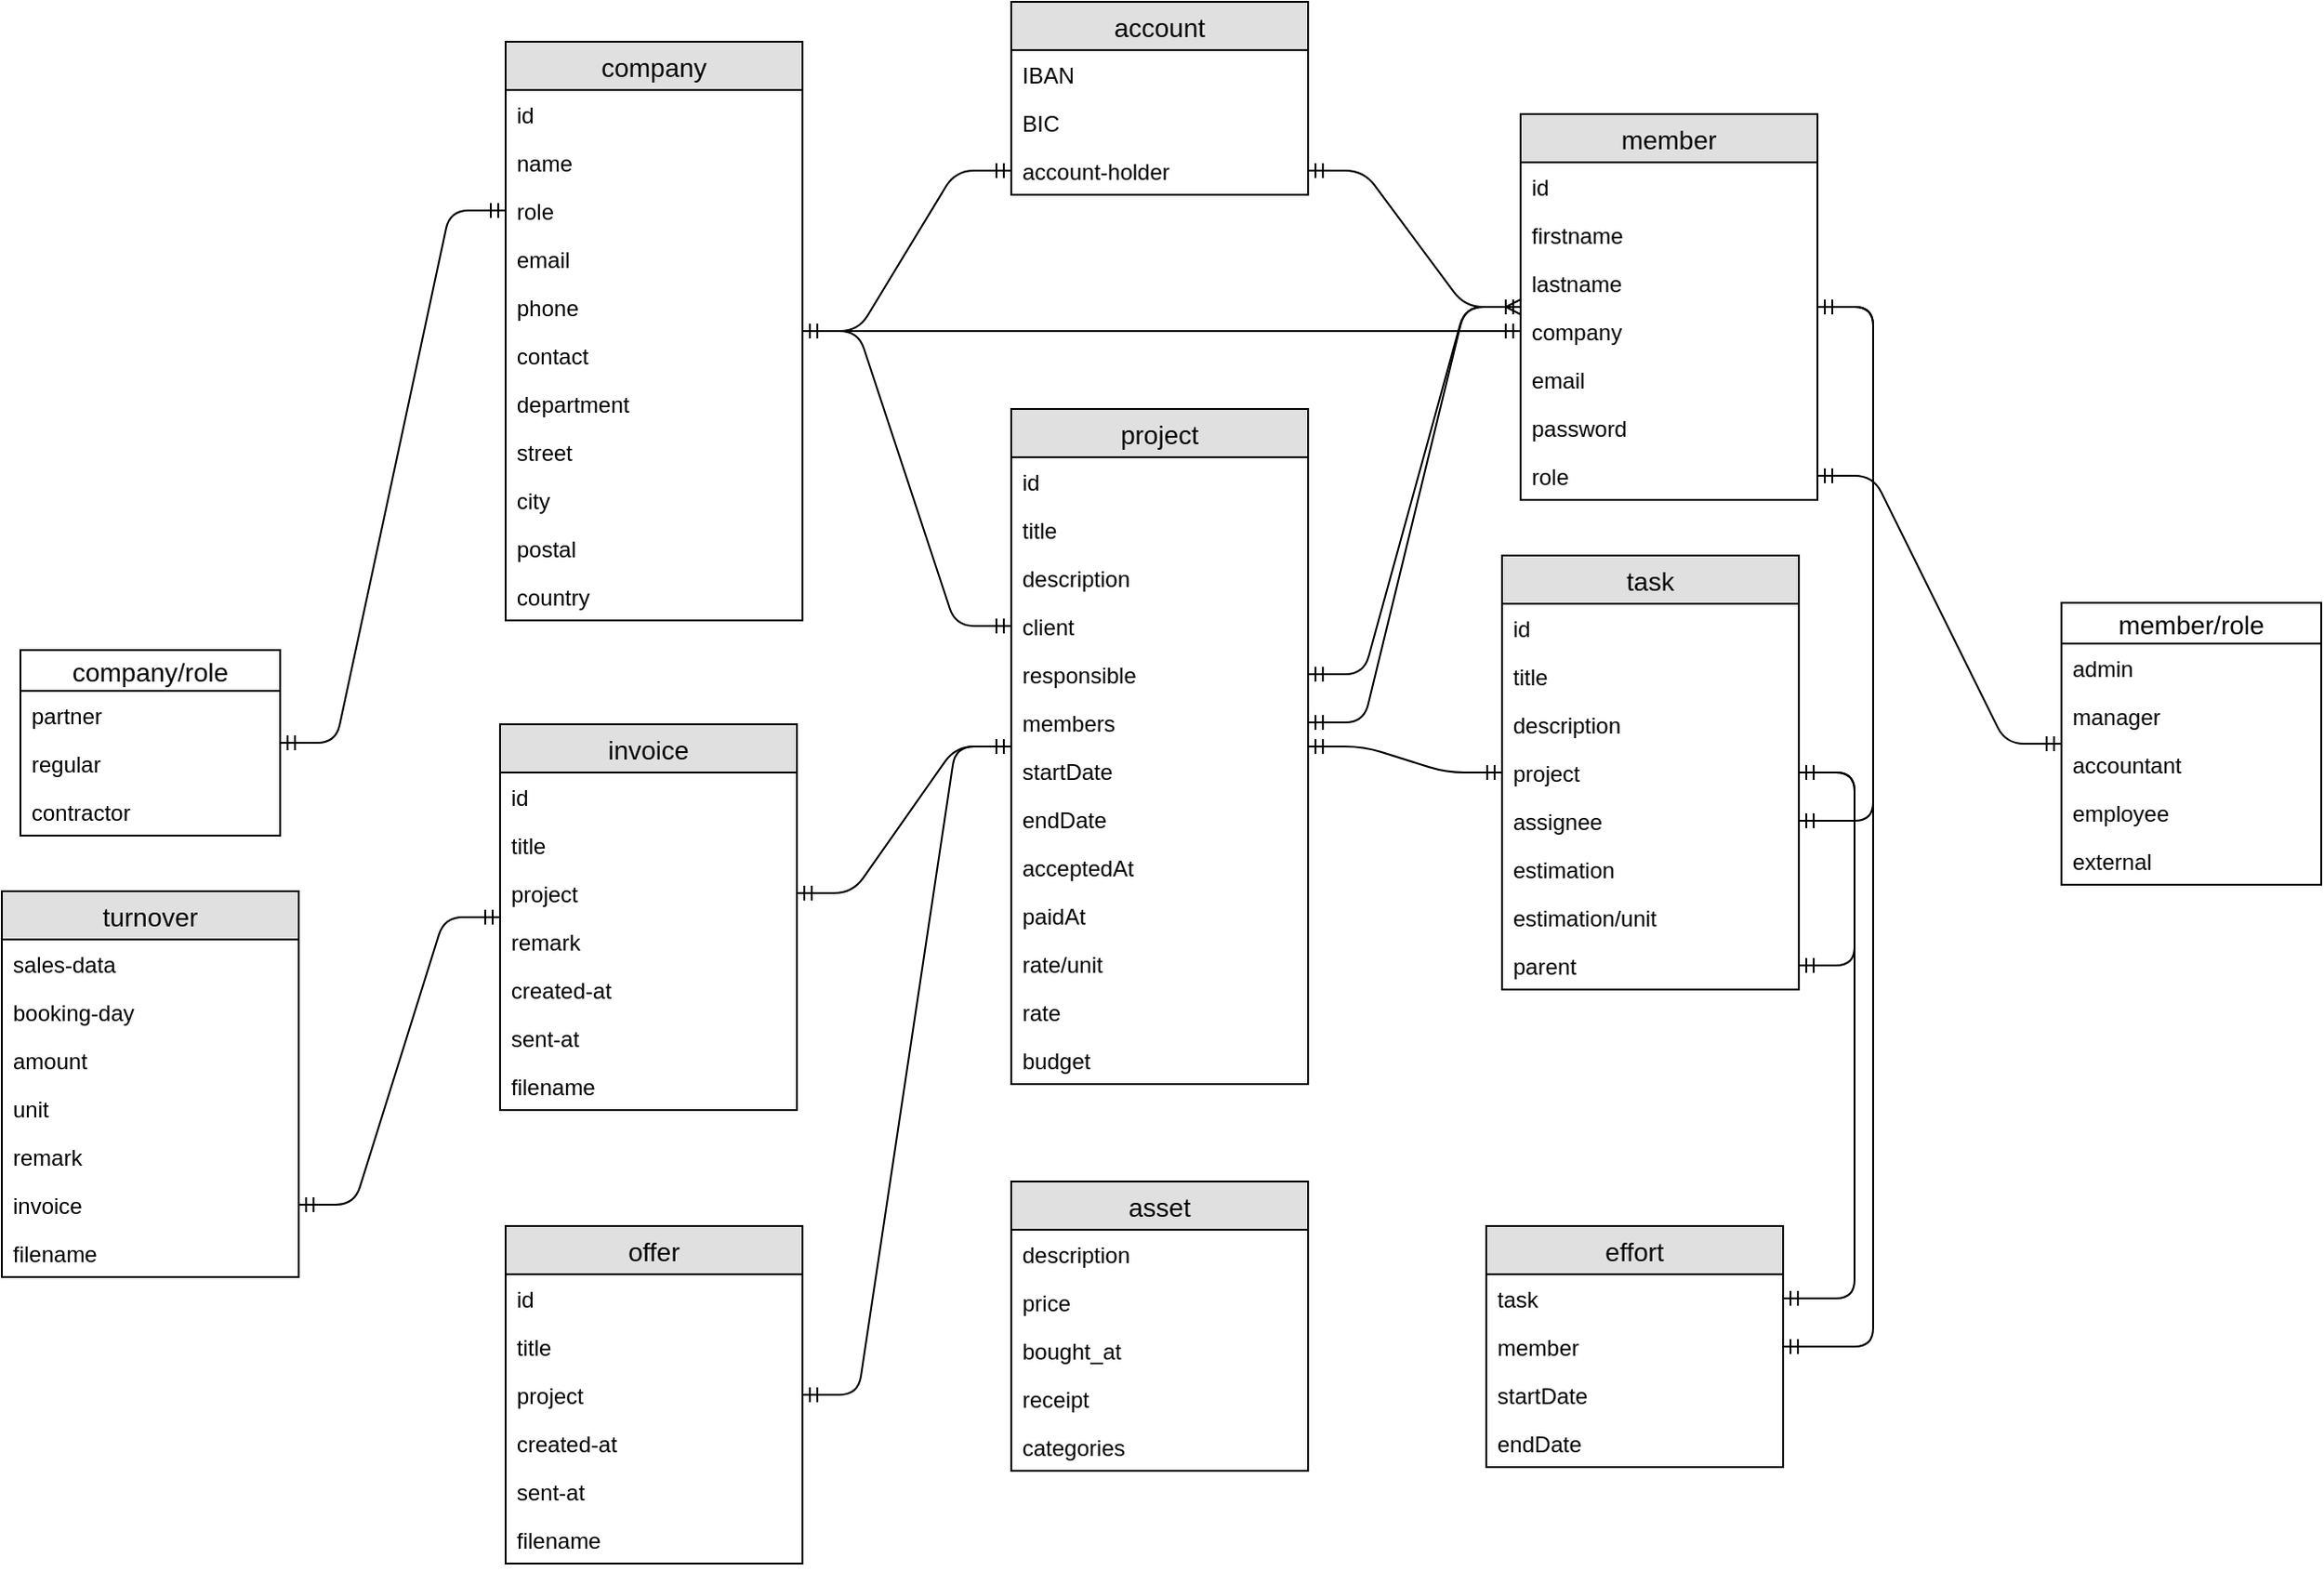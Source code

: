 <mxfile version="12.6.5" type="device"><diagram id="qAF_xDKTyDfFlU9RqMce" name="Page-1"><mxGraphModel dx="1987" dy="1022" grid="1" gridSize="10" guides="1" tooltips="1" connect="1" arrows="1" fold="1" page="1" pageScale="1" pageWidth="850" pageHeight="1100" math="0" shadow="0"><root><mxCell id="0"/><mxCell id="1" parent="0"/><mxCell id="1NAAUIKCqXE3l0f01acw-54" value="company" style="swimlane;fontStyle=0;childLayout=stackLayout;horizontal=1;startSize=26;fillColor=#e0e0e0;horizontalStack=0;resizeParent=1;resizeParentMax=0;resizeLast=0;collapsible=1;marginBottom=0;swimlaneFillColor=#ffffff;align=center;fontSize=14;" parent="1" vertex="1"><mxGeometry x="481.5" y="171.5" width="160" height="312" as="geometry"/></mxCell><mxCell id="1NAAUIKCqXE3l0f01acw-69" value="id" style="text;strokeColor=none;fillColor=none;spacingLeft=4;spacingRight=4;overflow=hidden;rotatable=0;points=[[0,0.5],[1,0.5]];portConstraint=eastwest;fontSize=12;" parent="1NAAUIKCqXE3l0f01acw-54" vertex="1"><mxGeometry y="26" width="160" height="26" as="geometry"/></mxCell><mxCell id="1NAAUIKCqXE3l0f01acw-55" value="name" style="text;strokeColor=none;fillColor=none;spacingLeft=4;spacingRight=4;overflow=hidden;rotatable=0;points=[[0,0.5],[1,0.5]];portConstraint=eastwest;fontSize=12;" parent="1NAAUIKCqXE3l0f01acw-54" vertex="1"><mxGeometry y="52" width="160" height="26" as="geometry"/></mxCell><mxCell id="1NAAUIKCqXE3l0f01acw-84" value="role" style="text;strokeColor=none;fillColor=none;spacingLeft=4;spacingRight=4;overflow=hidden;rotatable=0;points=[[0,0.5],[1,0.5]];portConstraint=eastwest;fontSize=12;" parent="1NAAUIKCqXE3l0f01acw-54" vertex="1"><mxGeometry y="78" width="160" height="26" as="geometry"/></mxCell><mxCell id="1NAAUIKCqXE3l0f01acw-62" value="email" style="text;strokeColor=none;fillColor=none;spacingLeft=4;spacingRight=4;overflow=hidden;rotatable=0;points=[[0,0.5],[1,0.5]];portConstraint=eastwest;fontSize=12;" parent="1NAAUIKCqXE3l0f01acw-54" vertex="1"><mxGeometry y="104" width="160" height="26" as="geometry"/></mxCell><mxCell id="1NAAUIKCqXE3l0f01acw-63" value="phone" style="text;strokeColor=none;fillColor=none;spacingLeft=4;spacingRight=4;overflow=hidden;rotatable=0;points=[[0,0.5],[1,0.5]];portConstraint=eastwest;fontSize=12;" parent="1NAAUIKCqXE3l0f01acw-54" vertex="1"><mxGeometry y="130" width="160" height="26" as="geometry"/></mxCell><mxCell id="1NAAUIKCqXE3l0f01acw-56" value="contact" style="text;strokeColor=none;fillColor=none;spacingLeft=4;spacingRight=4;overflow=hidden;rotatable=0;points=[[0,0.5],[1,0.5]];portConstraint=eastwest;fontSize=12;" parent="1NAAUIKCqXE3l0f01acw-54" vertex="1"><mxGeometry y="156" width="160" height="26" as="geometry"/></mxCell><mxCell id="1NAAUIKCqXE3l0f01acw-57" value="department" style="text;strokeColor=none;fillColor=none;spacingLeft=4;spacingRight=4;overflow=hidden;rotatable=0;points=[[0,0.5],[1,0.5]];portConstraint=eastwest;fontSize=12;" parent="1NAAUIKCqXE3l0f01acw-54" vertex="1"><mxGeometry y="182" width="160" height="26" as="geometry"/></mxCell><mxCell id="1NAAUIKCqXE3l0f01acw-58" value="street" style="text;strokeColor=none;fillColor=none;spacingLeft=4;spacingRight=4;overflow=hidden;rotatable=0;points=[[0,0.5],[1,0.5]];portConstraint=eastwest;fontSize=12;" parent="1NAAUIKCqXE3l0f01acw-54" vertex="1"><mxGeometry y="208" width="160" height="26" as="geometry"/></mxCell><mxCell id="1NAAUIKCqXE3l0f01acw-59" value="city" style="text;strokeColor=none;fillColor=none;spacingLeft=4;spacingRight=4;overflow=hidden;rotatable=0;points=[[0,0.5],[1,0.5]];portConstraint=eastwest;fontSize=12;" parent="1NAAUIKCqXE3l0f01acw-54" vertex="1"><mxGeometry y="234" width="160" height="26" as="geometry"/></mxCell><mxCell id="1NAAUIKCqXE3l0f01acw-60" value="postal" style="text;strokeColor=none;fillColor=none;spacingLeft=4;spacingRight=4;overflow=hidden;rotatable=0;points=[[0,0.5],[1,0.5]];portConstraint=eastwest;fontSize=12;" parent="1NAAUIKCqXE3l0f01acw-54" vertex="1"><mxGeometry y="260" width="160" height="26" as="geometry"/></mxCell><mxCell id="1NAAUIKCqXE3l0f01acw-61" value="country" style="text;strokeColor=none;fillColor=none;spacingLeft=4;spacingRight=4;overflow=hidden;rotatable=0;points=[[0,0.5],[1,0.5]];portConstraint=eastwest;fontSize=12;" parent="1NAAUIKCqXE3l0f01acw-54" vertex="1"><mxGeometry y="286" width="160" height="26" as="geometry"/></mxCell><mxCell id="1NAAUIKCqXE3l0f01acw-64" value="member" style="swimlane;fontStyle=0;childLayout=stackLayout;horizontal=1;startSize=26;fillColor=#e0e0e0;horizontalStack=0;resizeParent=1;resizeParentMax=0;resizeLast=0;collapsible=1;marginBottom=0;swimlaneFillColor=#ffffff;align=center;fontSize=14;" parent="1" vertex="1"><mxGeometry x="1028.5" y="210.5" width="160" height="208" as="geometry"><mxRectangle x="1028.5" y="210.5" width="80" height="26" as="alternateBounds"/></mxGeometry></mxCell><mxCell id="1NAAUIKCqXE3l0f01acw-68" value="id" style="text;strokeColor=none;fillColor=none;spacingLeft=4;spacingRight=4;overflow=hidden;rotatable=0;points=[[0,0.5],[1,0.5]];portConstraint=eastwest;fontSize=12;" parent="1NAAUIKCqXE3l0f01acw-64" vertex="1"><mxGeometry y="26" width="160" height="26" as="geometry"/></mxCell><mxCell id="1NAAUIKCqXE3l0f01acw-65" value="firstname" style="text;strokeColor=none;fillColor=none;spacingLeft=4;spacingRight=4;overflow=hidden;rotatable=0;points=[[0,0.5],[1,0.5]];portConstraint=eastwest;fontSize=12;" parent="1NAAUIKCqXE3l0f01acw-64" vertex="1"><mxGeometry y="52" width="160" height="26" as="geometry"/></mxCell><mxCell id="1NAAUIKCqXE3l0f01acw-66" value="lastname" style="text;strokeColor=none;fillColor=none;spacingLeft=4;spacingRight=4;overflow=hidden;rotatable=0;points=[[0,0.5],[1,0.5]];portConstraint=eastwest;fontSize=12;" parent="1NAAUIKCqXE3l0f01acw-64" vertex="1"><mxGeometry y="78" width="160" height="26" as="geometry"/></mxCell><mxCell id="1NAAUIKCqXE3l0f01acw-175" value="company" style="text;strokeColor=none;fillColor=none;spacingLeft=4;spacingRight=4;overflow=hidden;rotatable=0;points=[[0,0.5],[1,0.5]];portConstraint=eastwest;fontSize=12;" parent="1NAAUIKCqXE3l0f01acw-64" vertex="1"><mxGeometry y="104" width="160" height="26" as="geometry"/></mxCell><mxCell id="1NAAUIKCqXE3l0f01acw-67" value="email" style="text;strokeColor=none;fillColor=none;spacingLeft=4;spacingRight=4;overflow=hidden;rotatable=0;points=[[0,0.5],[1,0.5]];portConstraint=eastwest;fontSize=12;" parent="1NAAUIKCqXE3l0f01acw-64" vertex="1"><mxGeometry y="130" width="160" height="26" as="geometry"/></mxCell><mxCell id="1NAAUIKCqXE3l0f01acw-71" value="password" style="text;strokeColor=none;fillColor=none;spacingLeft=4;spacingRight=4;overflow=hidden;rotatable=0;points=[[0,0.5],[1,0.5]];portConstraint=eastwest;fontSize=12;" parent="1NAAUIKCqXE3l0f01acw-64" vertex="1"><mxGeometry y="156" width="160" height="26" as="geometry"/></mxCell><mxCell id="1NAAUIKCqXE3l0f01acw-70" value="role" style="text;strokeColor=none;fillColor=none;spacingLeft=4;spacingRight=4;overflow=hidden;rotatable=0;points=[[0,0.5],[1,0.5]];portConstraint=eastwest;fontSize=12;" parent="1NAAUIKCqXE3l0f01acw-64" vertex="1"><mxGeometry y="182" width="160" height="26" as="geometry"/></mxCell><mxCell id="1NAAUIKCqXE3l0f01acw-91" value="account" style="swimlane;fontStyle=0;childLayout=stackLayout;horizontal=1;startSize=26;fillColor=#e0e0e0;horizontalStack=0;resizeParent=1;resizeParentMax=0;resizeLast=0;collapsible=1;marginBottom=0;swimlaneFillColor=#ffffff;align=center;fontSize=14;" parent="1" vertex="1"><mxGeometry x="754" y="150" width="160" height="104" as="geometry"/></mxCell><mxCell id="1NAAUIKCqXE3l0f01acw-92" value="IBAN" style="text;strokeColor=none;fillColor=none;spacingLeft=4;spacingRight=4;overflow=hidden;rotatable=0;points=[[0,0.5],[1,0.5]];portConstraint=eastwest;fontSize=12;" parent="1NAAUIKCqXE3l0f01acw-91" vertex="1"><mxGeometry y="26" width="160" height="26" as="geometry"/></mxCell><mxCell id="1NAAUIKCqXE3l0f01acw-93" value="BIC" style="text;strokeColor=none;fillColor=none;spacingLeft=4;spacingRight=4;overflow=hidden;rotatable=0;points=[[0,0.5],[1,0.5]];portConstraint=eastwest;fontSize=12;" parent="1NAAUIKCqXE3l0f01acw-91" vertex="1"><mxGeometry y="52" width="160" height="26" as="geometry"/></mxCell><mxCell id="1NAAUIKCqXE3l0f01acw-94" value="account-holder" style="text;strokeColor=none;fillColor=none;spacingLeft=4;spacingRight=4;overflow=hidden;rotatable=0;points=[[0,0.5],[1,0.5]];portConstraint=eastwest;fontSize=12;" parent="1NAAUIKCqXE3l0f01acw-91" vertex="1"><mxGeometry y="78" width="160" height="26" as="geometry"/></mxCell><mxCell id="1NAAUIKCqXE3l0f01acw-100" value="" style="edgeStyle=entityRelationEdgeStyle;fontSize=12;html=1;endArrow=ERmandOne;startArrow=ERmandOne;exitX=1;exitY=0.5;exitDx=0;exitDy=0;" parent="1" source="1NAAUIKCqXE3l0f01acw-70" target="1NAAUIKCqXE3l0f01acw-139" edge="1"><mxGeometry width="100" height="100" relative="1" as="geometry"><mxPoint x="1111.5" y="630.5" as="sourcePoint"/><mxPoint x="1328.5" y="365.5" as="targetPoint"/></mxGeometry></mxCell><mxCell id="1NAAUIKCqXE3l0f01acw-101" value="" style="edgeStyle=entityRelationEdgeStyle;fontSize=12;html=1;endArrow=ERmandOne;startArrow=ERmandOne;" parent="1" source="1NAAUIKCqXE3l0f01acw-145" target="1NAAUIKCqXE3l0f01acw-84" edge="1"><mxGeometry width="100" height="100" relative="1" as="geometry"><mxPoint x="321.5" y="370.5" as="sourcePoint"/><mxPoint x="451.5" y="380.5" as="targetPoint"/></mxGeometry></mxCell><mxCell id="1NAAUIKCqXE3l0f01acw-102" value="" style="edgeStyle=entityRelationEdgeStyle;fontSize=12;html=1;endArrow=ERmandOne;startArrow=ERmandOne;" parent="1" source="1NAAUIKCqXE3l0f01acw-94" target="1NAAUIKCqXE3l0f01acw-64" edge="1"><mxGeometry width="100" height="100" relative="1" as="geometry"><mxPoint x="1001.5" y="210.5" as="sourcePoint"/><mxPoint x="1071.5" y="140.5" as="targetPoint"/></mxGeometry></mxCell><mxCell id="1NAAUIKCqXE3l0f01acw-104" value="" style="edgeStyle=entityRelationEdgeStyle;fontSize=12;html=1;endArrow=ERmandOne;startArrow=ERmandOne;" parent="1" source="1NAAUIKCqXE3l0f01acw-54" target="1NAAUIKCqXE3l0f01acw-94" edge="1"><mxGeometry width="100" height="100" relative="1" as="geometry"><mxPoint x="571.5" y="170.5" as="sourcePoint"/><mxPoint x="671.5" y="70.5" as="targetPoint"/></mxGeometry></mxCell><mxCell id="1NAAUIKCqXE3l0f01acw-108" value="project" style="swimlane;fontStyle=0;childLayout=stackLayout;horizontal=1;startSize=26;fillColor=#e0e0e0;horizontalStack=0;resizeParent=1;resizeParentMax=0;resizeLast=0;collapsible=1;marginBottom=0;swimlaneFillColor=#ffffff;align=center;fontSize=14;" parent="1" vertex="1"><mxGeometry x="754" y="369.5" width="160" height="364" as="geometry"/></mxCell><mxCell id="1NAAUIKCqXE3l0f01acw-123" value="id" style="text;strokeColor=none;fillColor=none;spacingLeft=4;spacingRight=4;overflow=hidden;rotatable=0;points=[[0,0.5],[1,0.5]];portConstraint=eastwest;fontSize=12;" parent="1NAAUIKCqXE3l0f01acw-108" vertex="1"><mxGeometry y="26" width="160" height="26" as="geometry"/></mxCell><mxCell id="1NAAUIKCqXE3l0f01acw-109" value="title" style="text;strokeColor=none;fillColor=none;spacingLeft=4;spacingRight=4;overflow=hidden;rotatable=0;points=[[0,0.5],[1,0.5]];portConstraint=eastwest;fontSize=12;" parent="1NAAUIKCqXE3l0f01acw-108" vertex="1"><mxGeometry y="52" width="160" height="26" as="geometry"/></mxCell><mxCell id="1NAAUIKCqXE3l0f01acw-110" value="description" style="text;strokeColor=none;fillColor=none;spacingLeft=4;spacingRight=4;overflow=hidden;rotatable=0;points=[[0,0.5],[1,0.5]];portConstraint=eastwest;fontSize=12;" parent="1NAAUIKCqXE3l0f01acw-108" vertex="1"><mxGeometry y="78" width="160" height="26" as="geometry"/></mxCell><mxCell id="1NAAUIKCqXE3l0f01acw-111" value="client" style="text;strokeColor=none;fillColor=none;spacingLeft=4;spacingRight=4;overflow=hidden;rotatable=0;points=[[0,0.5],[1,0.5]];portConstraint=eastwest;fontSize=12;" parent="1NAAUIKCqXE3l0f01acw-108" vertex="1"><mxGeometry y="104" width="160" height="26" as="geometry"/></mxCell><mxCell id="1NAAUIKCqXE3l0f01acw-116" value="responsible" style="text;strokeColor=none;fillColor=none;spacingLeft=4;spacingRight=4;overflow=hidden;rotatable=0;points=[[0,0.5],[1,0.5]];portConstraint=eastwest;fontSize=12;" parent="1NAAUIKCqXE3l0f01acw-108" vertex="1"><mxGeometry y="130" width="160" height="26" as="geometry"/></mxCell><mxCell id="1NAAUIKCqXE3l0f01acw-117" value="members" style="text;strokeColor=none;fillColor=none;spacingLeft=4;spacingRight=4;overflow=hidden;rotatable=0;points=[[0,0.5],[1,0.5]];portConstraint=eastwest;fontSize=12;" parent="1NAAUIKCqXE3l0f01acw-108" vertex="1"><mxGeometry y="156" width="160" height="26" as="geometry"/></mxCell><mxCell id="1NAAUIKCqXE3l0f01acw-118" value="startDate" style="text;strokeColor=none;fillColor=none;spacingLeft=4;spacingRight=4;overflow=hidden;rotatable=0;points=[[0,0.5],[1,0.5]];portConstraint=eastwest;fontSize=12;" parent="1NAAUIKCqXE3l0f01acw-108" vertex="1"><mxGeometry y="182" width="160" height="26" as="geometry"/></mxCell><mxCell id="1NAAUIKCqXE3l0f01acw-119" value="endDate" style="text;strokeColor=none;fillColor=none;spacingLeft=4;spacingRight=4;overflow=hidden;rotatable=0;points=[[0,0.5],[1,0.5]];portConstraint=eastwest;fontSize=12;" parent="1NAAUIKCqXE3l0f01acw-108" vertex="1"><mxGeometry y="208" width="160" height="26" as="geometry"/></mxCell><mxCell id="1NAAUIKCqXE3l0f01acw-120" value="acceptedAt" style="text;strokeColor=none;fillColor=none;spacingLeft=4;spacingRight=4;overflow=hidden;rotatable=0;points=[[0,0.5],[1,0.5]];portConstraint=eastwest;fontSize=12;" parent="1NAAUIKCqXE3l0f01acw-108" vertex="1"><mxGeometry y="234" width="160" height="26" as="geometry"/></mxCell><mxCell id="1NAAUIKCqXE3l0f01acw-115" value="paidAt" style="text;strokeColor=none;fillColor=none;spacingLeft=4;spacingRight=4;overflow=hidden;rotatable=0;points=[[0,0.5],[1,0.5]];portConstraint=eastwest;fontSize=12;" parent="1NAAUIKCqXE3l0f01acw-108" vertex="1"><mxGeometry y="260" width="160" height="26" as="geometry"/></mxCell><mxCell id="1NAAUIKCqXE3l0f01acw-113" value="rate/unit" style="text;strokeColor=none;fillColor=none;spacingLeft=4;spacingRight=4;overflow=hidden;rotatable=0;points=[[0,0.5],[1,0.5]];portConstraint=eastwest;fontSize=12;" parent="1NAAUIKCqXE3l0f01acw-108" vertex="1"><mxGeometry y="286" width="160" height="26" as="geometry"/></mxCell><mxCell id="1NAAUIKCqXE3l0f01acw-114" value="rate" style="text;strokeColor=none;fillColor=none;spacingLeft=4;spacingRight=4;overflow=hidden;rotatable=0;points=[[0,0.5],[1,0.5]];portConstraint=eastwest;fontSize=12;" parent="1NAAUIKCqXE3l0f01acw-108" vertex="1"><mxGeometry y="312" width="160" height="26" as="geometry"/></mxCell><mxCell id="1NAAUIKCqXE3l0f01acw-112" value="budget" style="text;strokeColor=none;fillColor=none;spacingLeft=4;spacingRight=4;overflow=hidden;rotatable=0;points=[[0,0.5],[1,0.5]];portConstraint=eastwest;fontSize=12;" parent="1NAAUIKCqXE3l0f01acw-108" vertex="1"><mxGeometry y="338" width="160" height="26" as="geometry"/></mxCell><mxCell id="1NAAUIKCqXE3l0f01acw-121" value="" style="edgeStyle=entityRelationEdgeStyle;fontSize=12;html=1;endArrow=ERmandOne;startArrow=ERmandOne;" parent="1" source="1NAAUIKCqXE3l0f01acw-111" target="1NAAUIKCqXE3l0f01acw-54" edge="1"><mxGeometry width="100" height="100" relative="1" as="geometry"><mxPoint x="991.5" y="790.5" as="sourcePoint"/><mxPoint x="1091.5" y="690.5" as="targetPoint"/></mxGeometry></mxCell><mxCell id="1NAAUIKCqXE3l0f01acw-122" value="" style="edgeStyle=entityRelationEdgeStyle;fontSize=12;html=1;endArrow=ERmandOne;startArrow=ERmandOne;" parent="1" source="1NAAUIKCqXE3l0f01acw-116" target="1NAAUIKCqXE3l0f01acw-64" edge="1"><mxGeometry width="100" height="100" relative="1" as="geometry"><mxPoint x="1141.5" y="740.5" as="sourcePoint"/><mxPoint x="1241.5" y="640.5" as="targetPoint"/></mxGeometry></mxCell><mxCell id="1NAAUIKCqXE3l0f01acw-124" value="" style="edgeStyle=entityRelationEdgeStyle;fontSize=12;html=1;endArrow=ERoneToMany;startArrow=ERmandOne;" parent="1" source="1NAAUIKCqXE3l0f01acw-117" target="1NAAUIKCqXE3l0f01acw-64" edge="1"><mxGeometry width="100" height="100" relative="1" as="geometry"><mxPoint x="1021.5" y="850.5" as="sourcePoint"/><mxPoint x="1121.5" y="750.5" as="targetPoint"/></mxGeometry></mxCell><mxCell id="1NAAUIKCqXE3l0f01acw-126" value="task" style="swimlane;fontStyle=0;childLayout=stackLayout;horizontal=1;startSize=26;fillColor=#e0e0e0;horizontalStack=0;resizeParent=1;resizeParentMax=0;resizeLast=0;collapsible=1;marginBottom=0;swimlaneFillColor=#ffffff;align=center;fontSize=14;" parent="1" vertex="1"><mxGeometry x="1018.5" y="448.5" width="160" height="234" as="geometry"><mxRectangle x="1018.5" y="448.5" width="60" height="26" as="alternateBounds"/></mxGeometry></mxCell><mxCell id="1NAAUIKCqXE3l0f01acw-127" value="id" style="text;strokeColor=none;fillColor=none;spacingLeft=4;spacingRight=4;overflow=hidden;rotatable=0;points=[[0,0.5],[1,0.5]];portConstraint=eastwest;fontSize=12;" parent="1NAAUIKCqXE3l0f01acw-126" vertex="1"><mxGeometry y="26" width="160" height="26" as="geometry"/></mxCell><mxCell id="1NAAUIKCqXE3l0f01acw-128" value="title" style="text;strokeColor=none;fillColor=none;spacingLeft=4;spacingRight=4;overflow=hidden;rotatable=0;points=[[0,0.5],[1,0.5]];portConstraint=eastwest;fontSize=12;" parent="1NAAUIKCqXE3l0f01acw-126" vertex="1"><mxGeometry y="52" width="160" height="26" as="geometry"/></mxCell><mxCell id="1NAAUIKCqXE3l0f01acw-129" value="description" style="text;strokeColor=none;fillColor=none;spacingLeft=4;spacingRight=4;overflow=hidden;rotatable=0;points=[[0,0.5],[1,0.5]];portConstraint=eastwest;fontSize=12;" parent="1NAAUIKCqXE3l0f01acw-126" vertex="1"><mxGeometry y="78" width="160" height="26" as="geometry"/></mxCell><mxCell id="1NAAUIKCqXE3l0f01acw-131" value="project" style="text;strokeColor=none;fillColor=none;spacingLeft=4;spacingRight=4;overflow=hidden;rotatable=0;points=[[0,0.5],[1,0.5]];portConstraint=eastwest;fontSize=12;" parent="1NAAUIKCqXE3l0f01acw-126" vertex="1"><mxGeometry y="104" width="160" height="26" as="geometry"/></mxCell><mxCell id="1NAAUIKCqXE3l0f01acw-130" value="assignee" style="text;strokeColor=none;fillColor=none;spacingLeft=4;spacingRight=4;overflow=hidden;rotatable=0;points=[[0,0.5],[1,0.5]];portConstraint=eastwest;fontSize=12;" parent="1NAAUIKCqXE3l0f01acw-126" vertex="1"><mxGeometry y="130" width="160" height="26" as="geometry"/></mxCell><mxCell id="1NAAUIKCqXE3l0f01acw-132" value="estimation" style="text;strokeColor=none;fillColor=none;spacingLeft=4;spacingRight=4;overflow=hidden;rotatable=0;points=[[0,0.5],[1,0.5]];portConstraint=eastwest;fontSize=12;" parent="1NAAUIKCqXE3l0f01acw-126" vertex="1"><mxGeometry y="156" width="160" height="26" as="geometry"/></mxCell><mxCell id="1NAAUIKCqXE3l0f01acw-133" value="estimation/unit" style="text;strokeColor=none;fillColor=none;spacingLeft=4;spacingRight=4;overflow=hidden;rotatable=0;points=[[0,0.5],[1,0.5]];portConstraint=eastwest;fontSize=12;" parent="1NAAUIKCqXE3l0f01acw-126" vertex="1"><mxGeometry y="182" width="160" height="26" as="geometry"/></mxCell><mxCell id="1NAAUIKCqXE3l0f01acw-134" value="parent" style="text;strokeColor=none;fillColor=none;spacingLeft=4;spacingRight=4;overflow=hidden;rotatable=0;points=[[0,0.5],[1,0.5]];portConstraint=eastwest;fontSize=12;" parent="1NAAUIKCqXE3l0f01acw-126" vertex="1"><mxGeometry y="208" width="160" height="26" as="geometry"/></mxCell><mxCell id="1NAAUIKCqXE3l0f01acw-137" value="" style="edgeStyle=entityRelationEdgeStyle;fontSize=12;html=1;endArrow=ERmandOne;startArrow=ERmandOne;" parent="1NAAUIKCqXE3l0f01acw-126" source="1NAAUIKCqXE3l0f01acw-134" target="1NAAUIKCqXE3l0f01acw-126" edge="1"><mxGeometry width="100" height="100" relative="1" as="geometry"><mxPoint x="270" y="297" as="sourcePoint"/><mxPoint x="370" y="197" as="targetPoint"/></mxGeometry></mxCell><mxCell id="1NAAUIKCqXE3l0f01acw-135" value="" style="edgeStyle=entityRelationEdgeStyle;fontSize=12;html=1;endArrow=ERmandOne;startArrow=ERmandOne;" parent="1" source="1NAAUIKCqXE3l0f01acw-108" target="1NAAUIKCqXE3l0f01acw-131" edge="1"><mxGeometry width="100" height="100" relative="1" as="geometry"><mxPoint x="958.5" y="899.5" as="sourcePoint"/><mxPoint x="1058.5" y="799.5" as="targetPoint"/></mxGeometry></mxCell><mxCell id="1NAAUIKCqXE3l0f01acw-136" value="" style="edgeStyle=entityRelationEdgeStyle;fontSize=12;html=1;endArrow=ERmandOne;startArrow=ERmandOne;" parent="1" source="1NAAUIKCqXE3l0f01acw-130" target="1NAAUIKCqXE3l0f01acw-64" edge="1"><mxGeometry width="100" height="100" relative="1" as="geometry"><mxPoint x="1228.5" y="791.5" as="sourcePoint"/><mxPoint x="1328.5" y="691.5" as="targetPoint"/></mxGeometry></mxCell><mxCell id="1NAAUIKCqXE3l0f01acw-139" value="member/role" style="swimlane;fontStyle=0;childLayout=stackLayout;horizontal=1;startSize=22;fillColor=none;horizontalStack=0;resizeParent=1;resizeParentMax=0;resizeLast=0;collapsible=1;marginBottom=0;swimlaneFillColor=#ffffff;align=center;fontSize=14;" parent="1" vertex="1"><mxGeometry x="1320" y="474" width="140" height="152" as="geometry"/></mxCell><mxCell id="1NAAUIKCqXE3l0f01acw-140" value="admin" style="text;strokeColor=none;fillColor=none;spacingLeft=4;spacingRight=4;overflow=hidden;rotatable=0;points=[[0,0.5],[1,0.5]];portConstraint=eastwest;fontSize=12;" parent="1NAAUIKCqXE3l0f01acw-139" vertex="1"><mxGeometry y="22" width="140" height="26" as="geometry"/></mxCell><mxCell id="1NAAUIKCqXE3l0f01acw-141" value="manager" style="text;strokeColor=none;fillColor=none;spacingLeft=4;spacingRight=4;overflow=hidden;rotatable=0;points=[[0,0.5],[1,0.5]];portConstraint=eastwest;fontSize=12;" parent="1NAAUIKCqXE3l0f01acw-139" vertex="1"><mxGeometry y="48" width="140" height="26" as="geometry"/></mxCell><mxCell id="1NAAUIKCqXE3l0f01acw-142" value="accountant" style="text;strokeColor=none;fillColor=none;spacingLeft=4;spacingRight=4;overflow=hidden;rotatable=0;points=[[0,0.5],[1,0.5]];portConstraint=eastwest;fontSize=12;" parent="1NAAUIKCqXE3l0f01acw-139" vertex="1"><mxGeometry y="74" width="140" height="26" as="geometry"/></mxCell><mxCell id="1NAAUIKCqXE3l0f01acw-143" value="employee" style="text;strokeColor=none;fillColor=none;spacingLeft=4;spacingRight=4;overflow=hidden;rotatable=0;points=[[0,0.5],[1,0.5]];portConstraint=eastwest;fontSize=12;" parent="1NAAUIKCqXE3l0f01acw-139" vertex="1"><mxGeometry y="100" width="140" height="26" as="geometry"/></mxCell><mxCell id="1NAAUIKCqXE3l0f01acw-144" value="external" style="text;strokeColor=none;fillColor=none;spacingLeft=4;spacingRight=4;overflow=hidden;rotatable=0;points=[[0,0.5],[1,0.5]];portConstraint=eastwest;fontSize=12;" parent="1NAAUIKCqXE3l0f01acw-139" vertex="1"><mxGeometry y="126" width="140" height="26" as="geometry"/></mxCell><mxCell id="1NAAUIKCqXE3l0f01acw-145" value="company/role" style="swimlane;fontStyle=0;childLayout=stackLayout;horizontal=1;startSize=22;fillColor=none;horizontalStack=0;resizeParent=1;resizeParentMax=0;resizeLast=0;collapsible=1;marginBottom=0;swimlaneFillColor=#ffffff;align=center;fontSize=14;" parent="1" vertex="1"><mxGeometry x="220" y="499.5" width="140" height="100" as="geometry"/></mxCell><mxCell id="1NAAUIKCqXE3l0f01acw-146" value="partner" style="text;strokeColor=none;fillColor=none;spacingLeft=4;spacingRight=4;overflow=hidden;rotatable=0;points=[[0,0.5],[1,0.5]];portConstraint=eastwest;fontSize=12;" parent="1NAAUIKCqXE3l0f01acw-145" vertex="1"><mxGeometry y="22" width="140" height="26" as="geometry"/></mxCell><mxCell id="1NAAUIKCqXE3l0f01acw-147" value="regular" style="text;strokeColor=none;fillColor=none;spacingLeft=4;spacingRight=4;overflow=hidden;rotatable=0;points=[[0,0.5],[1,0.5]];portConstraint=eastwest;fontSize=12;" parent="1NAAUIKCqXE3l0f01acw-145" vertex="1"><mxGeometry y="48" width="140" height="26" as="geometry"/></mxCell><mxCell id="1NAAUIKCqXE3l0f01acw-148" value="contractor" style="text;strokeColor=none;fillColor=none;spacingLeft=4;spacingRight=4;overflow=hidden;rotatable=0;points=[[0,0.5],[1,0.5]];portConstraint=eastwest;fontSize=12;" parent="1NAAUIKCqXE3l0f01acw-145" vertex="1"><mxGeometry y="74" width="140" height="26" as="geometry"/></mxCell><mxCell id="1NAAUIKCqXE3l0f01acw-149" value="invoice" style="swimlane;fontStyle=0;childLayout=stackLayout;horizontal=1;startSize=26;fillColor=#e0e0e0;horizontalStack=0;resizeParent=1;resizeParentMax=0;resizeLast=0;collapsible=1;marginBottom=0;swimlaneFillColor=#ffffff;align=center;fontSize=14;" parent="1" vertex="1"><mxGeometry x="478.5" y="539.5" width="160" height="208" as="geometry"/></mxCell><mxCell id="1NAAUIKCqXE3l0f01acw-150" value="id" style="text;strokeColor=none;fillColor=none;spacingLeft=4;spacingRight=4;overflow=hidden;rotatable=0;points=[[0,0.5],[1,0.5]];portConstraint=eastwest;fontSize=12;" parent="1NAAUIKCqXE3l0f01acw-149" vertex="1"><mxGeometry y="26" width="160" height="26" as="geometry"/></mxCell><mxCell id="1NAAUIKCqXE3l0f01acw-165" value="title" style="text;strokeColor=none;fillColor=none;spacingLeft=4;spacingRight=4;overflow=hidden;rotatable=0;points=[[0,0.5],[1,0.5]];portConstraint=eastwest;fontSize=12;" parent="1NAAUIKCqXE3l0f01acw-149" vertex="1"><mxGeometry y="52" width="160" height="26" as="geometry"/></mxCell><mxCell id="1NAAUIKCqXE3l0f01acw-159" value="project" style="text;strokeColor=none;fillColor=none;spacingLeft=4;spacingRight=4;overflow=hidden;rotatable=0;points=[[0,0.5],[1,0.5]];portConstraint=eastwest;fontSize=12;" parent="1NAAUIKCqXE3l0f01acw-149" vertex="1"><mxGeometry y="78" width="160" height="26" as="geometry"/></mxCell><mxCell id="1NAAUIKCqXE3l0f01acw-167" value="remark" style="text;strokeColor=none;fillColor=none;spacingLeft=4;spacingRight=4;overflow=hidden;rotatable=0;points=[[0,0.5],[1,0.5]];portConstraint=eastwest;fontSize=12;" parent="1NAAUIKCqXE3l0f01acw-149" vertex="1"><mxGeometry y="104" width="160" height="26" as="geometry"/></mxCell><mxCell id="1NAAUIKCqXE3l0f01acw-157" value="created-at" style="text;strokeColor=none;fillColor=none;spacingLeft=4;spacingRight=4;overflow=hidden;rotatable=0;points=[[0,0.5],[1,0.5]];portConstraint=eastwest;fontSize=12;" parent="1NAAUIKCqXE3l0f01acw-149" vertex="1"><mxGeometry y="130" width="160" height="26" as="geometry"/></mxCell><mxCell id="1NAAUIKCqXE3l0f01acw-158" value="sent-at" style="text;strokeColor=none;fillColor=none;spacingLeft=4;spacingRight=4;overflow=hidden;rotatable=0;points=[[0,0.5],[1,0.5]];portConstraint=eastwest;fontSize=12;" parent="1NAAUIKCqXE3l0f01acw-149" vertex="1"><mxGeometry y="156" width="160" height="26" as="geometry"/></mxCell><mxCell id="1NAAUIKCqXE3l0f01acw-151" value="filename" style="text;strokeColor=none;fillColor=none;spacingLeft=4;spacingRight=4;overflow=hidden;rotatable=0;points=[[0,0.5],[1,0.5]];portConstraint=eastwest;fontSize=12;" parent="1NAAUIKCqXE3l0f01acw-149" vertex="1"><mxGeometry y="182" width="160" height="26" as="geometry"/></mxCell><mxCell id="1NAAUIKCqXE3l0f01acw-153" value="offer" style="swimlane;fontStyle=0;childLayout=stackLayout;horizontal=1;startSize=26;fillColor=#e0e0e0;horizontalStack=0;resizeParent=1;resizeParentMax=0;resizeLast=0;collapsible=1;marginBottom=0;swimlaneFillColor=#ffffff;align=center;fontSize=14;" parent="1" vertex="1"><mxGeometry x="481.5" y="810" width="160" height="182" as="geometry"/></mxCell><mxCell id="1NAAUIKCqXE3l0f01acw-154" value="id" style="text;strokeColor=none;fillColor=none;spacingLeft=4;spacingRight=4;overflow=hidden;rotatable=0;points=[[0,0.5],[1,0.5]];portConstraint=eastwest;fontSize=12;" parent="1NAAUIKCqXE3l0f01acw-153" vertex="1"><mxGeometry y="26" width="160" height="26" as="geometry"/></mxCell><mxCell id="1NAAUIKCqXE3l0f01acw-164" value="title" style="text;strokeColor=none;fillColor=none;spacingLeft=4;spacingRight=4;overflow=hidden;rotatable=0;points=[[0,0.5],[1,0.5]];portConstraint=eastwest;fontSize=12;" parent="1NAAUIKCqXE3l0f01acw-153" vertex="1"><mxGeometry y="52" width="160" height="26" as="geometry"/></mxCell><mxCell id="1NAAUIKCqXE3l0f01acw-160" value="project" style="text;strokeColor=none;fillColor=none;spacingLeft=4;spacingRight=4;overflow=hidden;rotatable=0;points=[[0,0.5],[1,0.5]];portConstraint=eastwest;fontSize=12;" parent="1NAAUIKCqXE3l0f01acw-153" vertex="1"><mxGeometry y="78" width="160" height="26" as="geometry"/></mxCell><mxCell id="1NAAUIKCqXE3l0f01acw-155" value="created-at" style="text;strokeColor=none;fillColor=none;spacingLeft=4;spacingRight=4;overflow=hidden;rotatable=0;points=[[0,0.5],[1,0.5]];portConstraint=eastwest;fontSize=12;" parent="1NAAUIKCqXE3l0f01acw-153" vertex="1"><mxGeometry y="104" width="160" height="26" as="geometry"/></mxCell><mxCell id="1NAAUIKCqXE3l0f01acw-163" value="sent-at" style="text;strokeColor=none;fillColor=none;spacingLeft=4;spacingRight=4;overflow=hidden;rotatable=0;points=[[0,0.5],[1,0.5]];portConstraint=eastwest;fontSize=12;" parent="1NAAUIKCqXE3l0f01acw-153" vertex="1"><mxGeometry y="130" width="160" height="26" as="geometry"/></mxCell><mxCell id="1NAAUIKCqXE3l0f01acw-156" value="filename" style="text;strokeColor=none;fillColor=none;spacingLeft=4;spacingRight=4;overflow=hidden;rotatable=0;points=[[0,0.5],[1,0.5]];portConstraint=eastwest;fontSize=12;" parent="1NAAUIKCqXE3l0f01acw-153" vertex="1"><mxGeometry y="156" width="160" height="26" as="geometry"/></mxCell><mxCell id="1NAAUIKCqXE3l0f01acw-161" value="" style="edgeStyle=entityRelationEdgeStyle;fontSize=12;html=1;endArrow=ERmandOne;startArrow=ERmandOne;" parent="1" source="1NAAUIKCqXE3l0f01acw-160" target="1NAAUIKCqXE3l0f01acw-108" edge="1"><mxGeometry width="100" height="100" relative="1" as="geometry"><mxPoint x="558.5" y="809.5" as="sourcePoint"/><mxPoint x="658.5" y="709.5" as="targetPoint"/></mxGeometry></mxCell><mxCell id="1NAAUIKCqXE3l0f01acw-162" value="" style="edgeStyle=entityRelationEdgeStyle;fontSize=12;html=1;endArrow=ERmandOne;startArrow=ERmandOne;" parent="1" source="1NAAUIKCqXE3l0f01acw-108" target="1NAAUIKCqXE3l0f01acw-159" edge="1"><mxGeometry width="100" height="100" relative="1" as="geometry"><mxPoint x="798.5" y="1079.5" as="sourcePoint"/><mxPoint x="898.5" y="979.5" as="targetPoint"/></mxGeometry></mxCell><mxCell id="1NAAUIKCqXE3l0f01acw-168" value="effort" style="swimlane;fontStyle=0;childLayout=stackLayout;horizontal=1;startSize=26;fillColor=#e0e0e0;horizontalStack=0;resizeParent=1;resizeParentMax=0;resizeLast=0;collapsible=1;marginBottom=0;swimlaneFillColor=#ffffff;align=center;fontSize=14;" parent="1" vertex="1"><mxGeometry x="1010" y="810" width="160" height="130" as="geometry"/></mxCell><mxCell id="1NAAUIKCqXE3l0f01acw-169" value="task" style="text;strokeColor=none;fillColor=none;spacingLeft=4;spacingRight=4;overflow=hidden;rotatable=0;points=[[0,0.5],[1,0.5]];portConstraint=eastwest;fontSize=12;" parent="1NAAUIKCqXE3l0f01acw-168" vertex="1"><mxGeometry y="26" width="160" height="26" as="geometry"/></mxCell><mxCell id="1NAAUIKCqXE3l0f01acw-172" value="member" style="text;strokeColor=none;fillColor=none;spacingLeft=4;spacingRight=4;overflow=hidden;rotatable=0;points=[[0,0.5],[1,0.5]];portConstraint=eastwest;fontSize=12;" parent="1NAAUIKCqXE3l0f01acw-168" vertex="1"><mxGeometry y="52" width="160" height="26" as="geometry"/></mxCell><mxCell id="1NAAUIKCqXE3l0f01acw-170" value="startDate" style="text;strokeColor=none;fillColor=none;spacingLeft=4;spacingRight=4;overflow=hidden;rotatable=0;points=[[0,0.5],[1,0.5]];portConstraint=eastwest;fontSize=12;" parent="1NAAUIKCqXE3l0f01acw-168" vertex="1"><mxGeometry y="78" width="160" height="26" as="geometry"/></mxCell><mxCell id="1NAAUIKCqXE3l0f01acw-171" value="endDate" style="text;strokeColor=none;fillColor=none;spacingLeft=4;spacingRight=4;overflow=hidden;rotatable=0;points=[[0,0.5],[1,0.5]];portConstraint=eastwest;fontSize=12;" parent="1NAAUIKCqXE3l0f01acw-168" vertex="1"><mxGeometry y="104" width="160" height="26" as="geometry"/></mxCell><mxCell id="1NAAUIKCqXE3l0f01acw-173" value="" style="edgeStyle=entityRelationEdgeStyle;fontSize=12;html=1;endArrow=ERmandOne;startArrow=ERmandOne;" parent="1" source="1NAAUIKCqXE3l0f01acw-64" target="1NAAUIKCqXE3l0f01acw-172" edge="1"><mxGeometry width="100" height="100" relative="1" as="geometry"><mxPoint x="968.5" y="789.5" as="sourcePoint"/><mxPoint x="1068.5" y="689.5" as="targetPoint"/></mxGeometry></mxCell><mxCell id="1NAAUIKCqXE3l0f01acw-174" value="" style="edgeStyle=entityRelationEdgeStyle;fontSize=12;html=1;endArrow=ERmandOne;startArrow=ERmandOne;" parent="1" source="1NAAUIKCqXE3l0f01acw-126" target="1NAAUIKCqXE3l0f01acw-169" edge="1"><mxGeometry width="100" height="100" relative="1" as="geometry"><mxPoint x="948.5" y="849.5" as="sourcePoint"/><mxPoint x="1048.5" y="749.5" as="targetPoint"/></mxGeometry></mxCell><mxCell id="1NAAUIKCqXE3l0f01acw-176" value="" style="edgeStyle=entityRelationEdgeStyle;fontSize=12;html=1;endArrow=ERmandOne;startArrow=ERmandOne;" parent="1" source="1NAAUIKCqXE3l0f01acw-54" target="1NAAUIKCqXE3l0f01acw-175" edge="1"><mxGeometry width="100" height="100" relative="1" as="geometry"><mxPoint x="688.5" y="1229.5" as="sourcePoint"/><mxPoint x="788.5" y="1129.5" as="targetPoint"/></mxGeometry></mxCell><mxCell id="1NAAUIKCqXE3l0f01acw-181" value="turnover" style="swimlane;fontStyle=0;childLayout=stackLayout;horizontal=1;startSize=26;fillColor=#e0e0e0;horizontalStack=0;resizeParent=1;resizeParentMax=0;resizeLast=0;collapsible=1;marginBottom=0;swimlaneFillColor=#ffffff;align=center;fontSize=14;" parent="1" vertex="1"><mxGeometry x="210" y="629.5" width="160" height="208" as="geometry"/></mxCell><mxCell id="1NAAUIKCqXE3l0f01acw-182" value="sales-data" style="text;strokeColor=none;fillColor=none;spacingLeft=4;spacingRight=4;overflow=hidden;rotatable=0;points=[[0,0.5],[1,0.5]];portConstraint=eastwest;fontSize=12;" parent="1NAAUIKCqXE3l0f01acw-181" vertex="1"><mxGeometry y="26" width="160" height="26" as="geometry"/></mxCell><mxCell id="1NAAUIKCqXE3l0f01acw-183" value="booking-day" style="text;strokeColor=none;fillColor=none;spacingLeft=4;spacingRight=4;overflow=hidden;rotatable=0;points=[[0,0.5],[1,0.5]];portConstraint=eastwest;fontSize=12;" parent="1NAAUIKCqXE3l0f01acw-181" vertex="1"><mxGeometry y="52" width="160" height="26" as="geometry"/></mxCell><mxCell id="1NAAUIKCqXE3l0f01acw-184" value="amount" style="text;strokeColor=none;fillColor=none;spacingLeft=4;spacingRight=4;overflow=hidden;rotatable=0;points=[[0,0.5],[1,0.5]];portConstraint=eastwest;fontSize=12;" parent="1NAAUIKCqXE3l0f01acw-181" vertex="1"><mxGeometry y="78" width="160" height="26" as="geometry"/></mxCell><mxCell id="1NAAUIKCqXE3l0f01acw-185" value="unit" style="text;strokeColor=none;fillColor=none;spacingLeft=4;spacingRight=4;overflow=hidden;rotatable=0;points=[[0,0.5],[1,0.5]];portConstraint=eastwest;fontSize=12;" parent="1NAAUIKCqXE3l0f01acw-181" vertex="1"><mxGeometry y="104" width="160" height="26" as="geometry"/></mxCell><mxCell id="1NAAUIKCqXE3l0f01acw-186" value="remark" style="text;strokeColor=none;fillColor=none;spacingLeft=4;spacingRight=4;overflow=hidden;rotatable=0;points=[[0,0.5],[1,0.5]];portConstraint=eastwest;fontSize=12;" parent="1NAAUIKCqXE3l0f01acw-181" vertex="1"><mxGeometry y="130" width="160" height="26" as="geometry"/></mxCell><mxCell id="1NAAUIKCqXE3l0f01acw-191" value="invoice" style="text;strokeColor=none;fillColor=none;spacingLeft=4;spacingRight=4;overflow=hidden;rotatable=0;points=[[0,0.5],[1,0.5]];portConstraint=eastwest;fontSize=12;" parent="1NAAUIKCqXE3l0f01acw-181" vertex="1"><mxGeometry y="156" width="160" height="26" as="geometry"/></mxCell><mxCell id="1NAAUIKCqXE3l0f01acw-187" value="filename" style="text;strokeColor=none;fillColor=none;spacingLeft=4;spacingRight=4;overflow=hidden;rotatable=0;points=[[0,0.5],[1,0.5]];portConstraint=eastwest;fontSize=12;" parent="1NAAUIKCqXE3l0f01acw-181" vertex="1"><mxGeometry y="182" width="160" height="26" as="geometry"/></mxCell><mxCell id="1NAAUIKCqXE3l0f01acw-192" value="" style="edgeStyle=entityRelationEdgeStyle;fontSize=12;html=1;endArrow=ERmandOne;startArrow=ERmandOne;" parent="1" source="1NAAUIKCqXE3l0f01acw-149" target="1NAAUIKCqXE3l0f01acw-191" edge="1"><mxGeometry width="100" height="100" relative="1" as="geometry"><mxPoint x="660" y="1110" as="sourcePoint"/><mxPoint x="760" y="1010" as="targetPoint"/></mxGeometry></mxCell><mxCell id="B3xllTgn7nROoKCdz9-z-1" value="asset" style="swimlane;fontStyle=0;childLayout=stackLayout;horizontal=1;startSize=26;fillColor=#e0e0e0;horizontalStack=0;resizeParent=1;resizeParentMax=0;resizeLast=0;collapsible=1;marginBottom=0;swimlaneFillColor=#ffffff;align=center;fontSize=14;" vertex="1" parent="1"><mxGeometry x="754" y="786" width="160" height="156" as="geometry"/></mxCell><mxCell id="B3xllTgn7nROoKCdz9-z-3" value="description" style="text;strokeColor=none;fillColor=none;spacingLeft=4;spacingRight=4;overflow=hidden;rotatable=0;points=[[0,0.5],[1,0.5]];portConstraint=eastwest;fontSize=12;" vertex="1" parent="B3xllTgn7nROoKCdz9-z-1"><mxGeometry y="26" width="160" height="26" as="geometry"/></mxCell><mxCell id="B3xllTgn7nROoKCdz9-z-5" value="price" style="text;strokeColor=none;fillColor=none;spacingLeft=4;spacingRight=4;overflow=hidden;rotatable=0;points=[[0,0.5],[1,0.5]];portConstraint=eastwest;fontSize=12;" vertex="1" parent="B3xllTgn7nROoKCdz9-z-1"><mxGeometry y="52" width="160" height="26" as="geometry"/></mxCell><mxCell id="B3xllTgn7nROoKCdz9-z-4" value="bought_at" style="text;strokeColor=none;fillColor=none;spacingLeft=4;spacingRight=4;overflow=hidden;rotatable=0;points=[[0,0.5],[1,0.5]];portConstraint=eastwest;fontSize=12;" vertex="1" parent="B3xllTgn7nROoKCdz9-z-1"><mxGeometry y="78" width="160" height="26" as="geometry"/></mxCell><mxCell id="B3xllTgn7nROoKCdz9-z-7" value="receipt" style="text;strokeColor=none;fillColor=none;spacingLeft=4;spacingRight=4;overflow=hidden;rotatable=0;points=[[0,0.5],[1,0.5]];portConstraint=eastwest;fontSize=12;" vertex="1" parent="B3xllTgn7nROoKCdz9-z-1"><mxGeometry y="104" width="160" height="26" as="geometry"/></mxCell><mxCell id="B3xllTgn7nROoKCdz9-z-6" value="categories" style="text;strokeColor=none;fillColor=none;spacingLeft=4;spacingRight=4;overflow=hidden;rotatable=0;points=[[0,0.5],[1,0.5]];portConstraint=eastwest;fontSize=12;" vertex="1" parent="B3xllTgn7nROoKCdz9-z-1"><mxGeometry y="130" width="160" height="26" as="geometry"/></mxCell></root></mxGraphModel></diagram></mxfile>